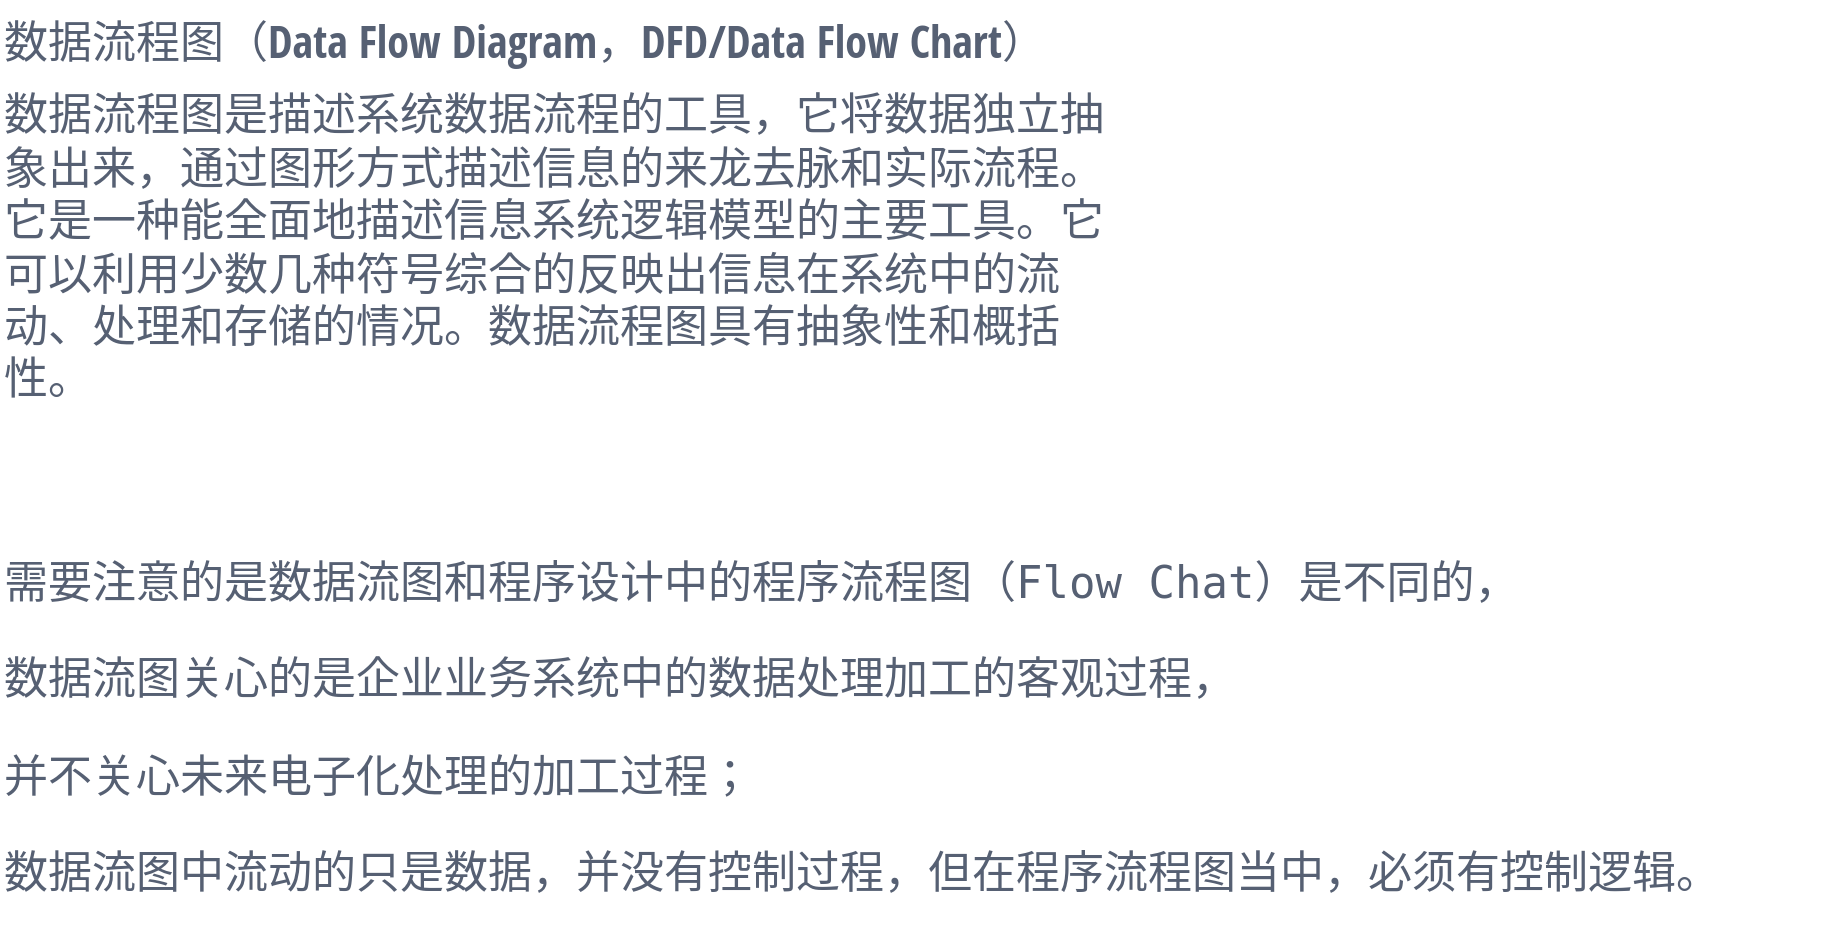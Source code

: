 <mxfile version="20.3.7" type="github" pages="3">
  <diagram id="B39I9dKCzlXgFTN8kYg3" name="概念">
    <mxGraphModel dx="1422" dy="762" grid="1" gridSize="10" guides="1" tooltips="1" connect="1" arrows="1" fold="1" page="1" pageScale="1" pageWidth="827" pageHeight="1169" math="0" shadow="0">
      <root>
        <mxCell id="0" />
        <mxCell id="1" parent="0" />
        <mxCell id="RYAseaVnfkrnpRY-kI1U-1" value="&lt;p style=&quot;box-sizing: border-box; margin: 0px 0px 10px; color: rgb(86, 96, 115); font-family: &amp;quot;Open Sans Condensed&amp;quot;, &amp;quot;Helvetica Neue&amp;quot;, helvetica, arial, sans-serif; font-size: 22px; font-style: normal; font-variant-ligatures: normal; font-variant-caps: normal; font-weight: 400; letter-spacing: normal; orphans: 2; text-align: start; text-indent: 0px; text-transform: none; widows: 2; word-spacing: 0px; -webkit-text-stroke-width: 0px; background-color: rgb(255, 255, 255); text-decoration-thickness: initial; text-decoration-style: initial; text-decoration-color: initial;&quot;&gt;数据流程图（Data Flow Diagram，DFD/Data Flow Chart）&lt;/p&gt;&lt;div style=&quot;box-sizing: border-box; color: rgb(86, 96, 115); font-family: &amp;quot;Open Sans Condensed&amp;quot;, &amp;quot;Helvetica Neue&amp;quot;, helvetica, arial, sans-serif; font-size: 22px; font-style: normal; font-variant-ligatures: normal; font-variant-caps: normal; font-weight: 400; letter-spacing: normal; orphans: 2; text-align: start; text-indent: 0px; text-transform: none; widows: 2; word-spacing: 0px; -webkit-text-stroke-width: 0px; background-color: rgb(255, 255, 255); text-decoration-thickness: initial; text-decoration-style: initial; text-decoration-color: initial;&quot; class=&quot;para&quot;&gt;数据流程图是描述系统数据流程的工具，它将数据独立抽象出来，通过图形方式描述信息的来龙去脉和实际流程。它是一种能全面地描述信息系统逻辑模型的主要工具。它可以利用少数几种符号综合的反映出信息在系统中的流动、处理和存储的情况。数据流程图具有抽象性和概括性。&lt;/div&gt;" style="text;whiteSpace=wrap;html=1;" vertex="1" parent="1">
          <mxGeometry x="150" y="260" width="560" height="240" as="geometry" />
        </mxCell>
        <mxCell id="m8w7AtP6lzkXItdyQlOu-1" value="&lt;pre style=&quot;box-sizing: border-box; overflow: auto; font-family: monospace, monospace; font-size: 22px; color: rgb(86, 96, 115); font-style: normal; font-variant-ligatures: normal; font-variant-caps: normal; font-weight: 400; letter-spacing: normal; orphans: 2; text-align: start; text-indent: 0px; text-transform: none; widows: 2; word-spacing: 0px; -webkit-text-stroke-width: 0px; text-decoration-thickness: initial; text-decoration-style: initial; text-decoration-color: initial;&quot; class=&quot;best-text mb-10&quot;&gt;需要注意的是数据流图和程序设计中的程序流程图（Flow Chat）是不同的，&lt;/pre&gt;&lt;pre style=&quot;box-sizing: border-box; overflow: auto; font-family: monospace, monospace; font-size: 22px; color: rgb(86, 96, 115); font-style: normal; font-variant-ligatures: normal; font-variant-caps: normal; font-weight: 400; letter-spacing: normal; orphans: 2; text-align: start; text-indent: 0px; text-transform: none; widows: 2; word-spacing: 0px; -webkit-text-stroke-width: 0px; text-decoration-thickness: initial; text-decoration-style: initial; text-decoration-color: initial;&quot; class=&quot;best-text mb-10&quot;&gt;数据流图关心的是企业业务系统中的数据处理加工的客观过程，&lt;/pre&gt;&lt;pre style=&quot;box-sizing: border-box; overflow: auto; font-family: monospace, monospace; font-size: 22px; color: rgb(86, 96, 115); font-style: normal; font-variant-ligatures: normal; font-variant-caps: normal; font-weight: 400; letter-spacing: normal; orphans: 2; text-align: start; text-indent: 0px; text-transform: none; widows: 2; word-spacing: 0px; -webkit-text-stroke-width: 0px; text-decoration-thickness: initial; text-decoration-style: initial; text-decoration-color: initial;&quot; class=&quot;best-text mb-10&quot;&gt;并不关心未来电子化处理的加工过程；&lt;/pre&gt;&lt;pre style=&quot;box-sizing: border-box; overflow: auto; font-family: monospace, monospace; font-size: 22px; color: rgb(86, 96, 115); font-style: normal; font-variant-ligatures: normal; font-variant-caps: normal; font-weight: 400; letter-spacing: normal; orphans: 2; text-align: start; text-indent: 0px; text-transform: none; widows: 2; word-spacing: 0px; -webkit-text-stroke-width: 0px; text-decoration-thickness: initial; text-decoration-style: initial; text-decoration-color: initial;&quot; class=&quot;best-text mb-10&quot;&gt;数据流图中流动的只是数据，并没有控制过程，但在程序流程图当中，必须有控制逻辑。&lt;/pre&gt;" style="text;html=1;fontSize=16;fontFamily=阿里汉仪智能黑体;whiteSpace=wrap;labelBackgroundColor=none;" vertex="1" parent="1">
          <mxGeometry x="150" y="510" width="920" height="200" as="geometry" />
        </mxCell>
      </root>
    </mxGraphModel>
  </diagram>
  <diagram id="cBr9ChNsU1tGqRffmDF2" name="基本符号">
    <mxGraphModel dx="1422" dy="762" grid="1" gridSize="10" guides="1" tooltips="1" connect="1" arrows="1" fold="1" page="1" pageScale="1" pageWidth="827" pageHeight="1169" math="0" shadow="0">
      <root>
        <mxCell id="0" />
        <mxCell id="1" parent="0" />
        <mxCell id="XE_Hi0BEHQyicuHPGzqu-1" value="外部实体" style="html=1;dashed=0;whitespace=wrap;" vertex="1" parent="1">
          <mxGeometry x="140" y="165" width="100" height="50" as="geometry" />
        </mxCell>
        <mxCell id="XE_Hi0BEHQyicuHPGzqu-2" value="&lt;h1&gt;外部实体&lt;/h1&gt;&lt;p&gt;&lt;span style=&quot;color: rgb(18, 18, 18); font-family: -apple-system, BlinkMacSystemFont, &amp;quot;Helvetica Neue&amp;quot;, &amp;quot;PingFang SC&amp;quot;, &amp;quot;Microsoft YaHei&amp;quot;, &amp;quot;Source Han Sans SC&amp;quot;, &amp;quot;Noto Sans CJK SC&amp;quot;, &amp;quot;WenQuanYi Micro Hei&amp;quot;, sans-serif; font-size: medium; background-color: rgb(255, 255, 255);&quot;&gt;指系统之外、又与系统有联系的人或事物，它表达了该系统数据的外部来源和去处；&lt;/span&gt;&lt;br&gt;&lt;/p&gt;" style="text;html=1;strokeColor=none;fillColor=none;spacing=5;spacingTop=-20;whiteSpace=wrap;overflow=hidden;rounded=0;" vertex="1" parent="1">
          <mxGeometry x="290" y="130" width="200" height="135" as="geometry" />
        </mxCell>
        <mxCell id="XE_Hi0BEHQyicuHPGzqu-3" value="" style="shape=ellipse;html=1;dashed=0;whitespace=wrap;perimeter=ellipsePerimeter;" vertex="1" parent="1">
          <mxGeometry x="140" y="335" width="100" height="50" as="geometry" />
        </mxCell>
        <mxCell id="XE_Hi0BEHQyicuHPGzqu-4" value="&lt;h1&gt;数据加工&lt;/h1&gt;&lt;p&gt;&lt;span style=&quot;color: rgb(18, 18, 18); font-family: -apple-system, BlinkMacSystemFont, &amp;quot;Helvetica Neue&amp;quot;, &amp;quot;PingFang SC&amp;quot;, &amp;quot;Microsoft YaHei&amp;quot;, &amp;quot;Source Han Sans SC&amp;quot;, &amp;quot;Noto Sans CJK SC&amp;quot;, &amp;quot;WenQuanYi Micro Hei&amp;quot;, sans-serif; font-size: medium; background-color: rgb(255, 255, 255);&quot;&gt;描述输入数据流到输出数据之间的变换，也就是输入数据流经过什么处理后变成了输出数据。&lt;/span&gt;&lt;br&gt;&lt;/p&gt;" style="text;html=1;strokeColor=none;fillColor=none;spacing=5;spacingTop=-20;whiteSpace=wrap;overflow=hidden;rounded=0;" vertex="1" parent="1">
          <mxGeometry x="300" y="292.5" width="200" height="135" as="geometry" />
        </mxCell>
        <mxCell id="XE_Hi0BEHQyicuHPGzqu-5" value="" style="html=1;dashed=0;whitespace=wrap;shape=partialRectangle;right=0;left=0;" vertex="1" parent="1">
          <mxGeometry x="140" y="505" width="100" height="30" as="geometry" />
        </mxCell>
        <mxCell id="XE_Hi0BEHQyicuHPGzqu-6" value="&lt;h1&gt;数据存储&lt;/h1&gt;&lt;p&gt;&lt;span style=&quot;color: rgb(18, 18, 18); font-family: -apple-system, BlinkMacSystemFont, &amp;quot;Helvetica Neue&amp;quot;, &amp;quot;PingFang SC&amp;quot;, &amp;quot;Microsoft YaHei&amp;quot;, &amp;quot;Source Han Sans SC&amp;quot;, &amp;quot;Noto Sans CJK SC&amp;quot;, &amp;quot;WenQuanYi Micro Hei&amp;quot;, sans-serif; font-size: medium; background-color: rgb(255, 255, 255);&quot;&gt;某种数据保存后的逻辑统称，不是指保存数据的物理地点和物理介质。每个数据存储都有一个名字。&lt;/span&gt;&lt;br&gt;&lt;/p&gt;" style="text;html=1;strokeColor=none;fillColor=none;spacing=5;spacingTop=-20;whiteSpace=wrap;overflow=hidden;rounded=0;" vertex="1" parent="1">
          <mxGeometry x="300" y="452.5" width="200" height="135" as="geometry" />
        </mxCell>
        <mxCell id="XE_Hi0BEHQyicuHPGzqu-7" value="" style="endArrow=classic;html=1;rounded=0;edgeStyle=orthogonalEdgeStyle;curved=1;" edge="1" parent="1">
          <mxGeometry width="50" height="50" relative="1" as="geometry">
            <mxPoint x="170" y="695" as="sourcePoint" />
            <mxPoint x="220" y="645" as="targetPoint" />
          </mxGeometry>
        </mxCell>
        <mxCell id="XE_Hi0BEHQyicuHPGzqu-8" value="&lt;h1&gt;数据流&lt;/h1&gt;&lt;p&gt;&lt;span style=&quot;color: rgb(18, 18, 18); font-family: -apple-system, BlinkMacSystemFont, &amp;quot;Helvetica Neue&amp;quot;, &amp;quot;PingFang SC&amp;quot;, &amp;quot;Microsoft YaHei&amp;quot;, &amp;quot;Source Han Sans SC&amp;quot;, &amp;quot;Noto Sans CJK SC&amp;quot;, &amp;quot;WenQuanYi Micro Hei&amp;quot;, sans-serif; font-size: medium; background-color: rgb(255, 255, 255);&quot;&gt;处理功能的输入/输出，箭头表示数据流向。&lt;/span&gt;&lt;br&gt;&lt;/p&gt;" style="text;html=1;strokeColor=none;fillColor=none;spacing=5;spacingTop=-20;whiteSpace=wrap;overflow=hidden;rounded=0;" vertex="1" parent="1">
          <mxGeometry x="300" y="625" width="200" height="135" as="geometry" />
        </mxCell>
      </root>
    </mxGraphModel>
  </diagram>
  <diagram id="jdW26GXDXsRyTCGpOuLB" name="绘制细节">
    <mxGraphModel dx="1422" dy="1931" grid="1" gridSize="10" guides="1" tooltips="1" connect="1" arrows="1" fold="1" page="1" pageScale="1" pageWidth="827" pageHeight="1169" math="0" shadow="0">
      <root>
        <mxCell id="0" />
        <mxCell id="1" parent="0" />
        <mxCell id="RJJ7kxwnZgolQymDVD6z-1" value="&lt;p style=&quot;font-style: normal; font-variant-ligatures: normal; font-variant-caps: normal; font-weight: 400; letter-spacing: normal; orphans: 2; text-indent: 0px; text-transform: none; widows: 2; word-spacing: 0px; -webkit-text-stroke-width: 0px; text-decoration-thickness: initial; text-decoration-style: initial; text-decoration-color: initial; margin: 1.4em 0px; color: rgb(18, 18, 18); font-size: 16px; text-align: start; background-color: rgb(255, 255, 255);&quot; data-pid=&quot;BN3vnVJP&quot;&gt;&lt;/p&gt;&lt;ol style=&quot;font-size: 16px;&quot;&gt;&lt;li style=&quot;font-size: 16px;&quot;&gt;&lt;font color=&quot;#1a1a1a&quot;&gt;画数据流而不是控制流。数据流反映系统“做什么”，不反映“如何做”，因此箭头上的数据流名称只能是名词或名词短语，整个图中不反映加工的执行顺序。&lt;/font&gt;&lt;/li&gt;&lt;li style=&quot;font-size: 16px;&quot;&gt;&lt;font color=&quot;#1a1a1a&quot;&gt;一般不画物质流。数据流反映能用计算机处理的数据，并不是实物，因此对目标系统的数据流图一般不要画物质流。&lt;/font&gt;&lt;/li&gt;&lt;li style=&quot;font-size: 16px;&quot;&gt;&lt;font color=&quot;#1a1a1a&quot;&gt;每个加工至少有一个输入数据流和一个输出数据流。&lt;/font&gt;&lt;/li&gt;&lt;li style=&quot;font-size: 16px;&quot;&gt;&lt;font color=&quot;#1a1a1a&quot;&gt;一个加工的输出数据流，不应与输入数据流同名，即使他们的组成完全相同。&lt;/font&gt;&lt;/li&gt;&lt;li style=&quot;font-size: 16px;&quot;&gt;&lt;font color=&quot;#1a1a1a&quot;&gt;外部实体之间不应该存在数据流，因为数据流的起点和终点中必须有一个是加工 。&lt;/font&gt;&lt;/li&gt;&lt;li style=&quot;font-size: 16px;&quot;&gt;&lt;font color=&quot;#1a1a1a&quot;&gt;如果一张数据流图中的某个加工分解成另一张数据流图时，则上层图为父图，直接下层图为子图。子图及其所有的加工都应编号（这一点，前面也提到过）。&lt;/font&gt;&lt;/li&gt;&lt;li style=&quot;font-size: 16px;&quot;&gt;&lt;font color=&quot;#1a1a1a&quot;&gt;父图与子图的平衡。父图中的某加工的输入输出流必须与他的子图的输入输出数据流在数量上和名字上相同，此即父图与子图的平衡。&lt;/font&gt;&lt;/li&gt;&lt;li style=&quot;font-size: 16px;&quot;&gt;&lt;font color=&quot;#1a1a1a&quot;&gt;当某层数据流图中的数据存储不是父图中相应加工的外部接口，而只是本图中某些加工之间的数据接口，则称这些数据存储为局部数据存储。&lt;/font&gt;&lt;/li&gt;&lt;li style=&quot;font-size: 16px;&quot;&gt;&lt;p style=&quot;box-sizing: border-box; margin: 0px 0px 10px; font-family: &amp;quot;Open Sans Condensed&amp;quot;, &amp;quot;Helvetica Neue&amp;quot;, helvetica, arial, sans-serif; background-color: rgb(255, 255, 255);&quot;&gt;&lt;font color=&quot;#1a1a1a&quot;&gt;数据流程图的绘制一般是从左到右进行。从左侧开始标出外部实体, 然后画出由外部实体产生的数据流, 再画出处理逻辑、数据流、数据存储等元素及其相互关系, 最后在流程图的右侧画出接收信息的系统外部实体。&lt;/font&gt;&lt;/p&gt;&lt;/li&gt;&lt;li style=&quot;font-size: 16px;&quot;&gt;&lt;p style=&quot;box-sizing: border-box; margin: 0px 0px 10px; font-family: &amp;quot;Open Sans Condensed&amp;quot;, &amp;quot;Helvetica Neue&amp;quot;, helvetica, arial, sans-serif; background-color: rgb(255, 255, 255);&quot;&gt;&lt;font color=&quot;#1a1a1a&quot;&gt;合理命名, 准确编号。对数据流程图的基本元素进行编号, 这样有利于编写数据字典及方便系统设计人员和用户的阅读与理解。&lt;/font&gt;&lt;/p&gt;&lt;/li&gt;&lt;li style=&quot;font-size: 16px;&quot;&gt;&lt;p style=&quot;box-sizing: border-box; margin: 0px 0px 10px; font-family: &amp;quot;Open Sans Condensed&amp;quot;, &amp;quot;Helvetica Neue&amp;quot;, helvetica, arial, sans-serif; background-color: rgb(255, 255, 255);&quot;&gt;&lt;font color=&quot;#1a1a1a&quot;&gt;数据处理流入/流出协调。只有流入没有流出, 则数据处理无需存在; 只有流出没有流入的数据处理不可能满足。&lt;/font&gt;&lt;/p&gt;&lt;/li&gt;&lt;li style=&quot;font-size: 16px;&quot;&gt;&lt;p style=&quot;box-sizing: border-box; margin: 0px 0px 10px; font-family: &amp;quot;Open Sans Condensed&amp;quot;, &amp;quot;Helvetica Neue&amp;quot;, helvetica, arial, sans-serif; background-color: rgb(255, 255, 255);&quot;&gt;&lt;font color=&quot;#1a1a1a&quot;&gt;数据存储输入/输出协调。数据存储必定有输入数据流和输出数据流, 缺少任何一个则意味着遗漏了某些加工。&lt;/font&gt;&lt;/p&gt;&lt;/li&gt;&lt;li style=&quot;font-size: 16px;&quot;&gt;&lt;p style=&quot;box-sizing: border-box; margin: 0px 0px 10px; font-family: &amp;quot;Open Sans Condensed&amp;quot;, &amp;quot;Helvetica Neue&amp;quot;, helvetica, arial, sans-serif; background-color: rgb(255, 255, 255);&quot;&gt;&lt;font color=&quot;#1a1a1a&quot;&gt;数据流至少有一端连接处理框。数据流不能直接从外部实体直接传送到数据存储, 也不能从数据存储直接传送到外部实体。&lt;/font&gt;&lt;/p&gt;&lt;/li&gt;&lt;li style=&quot;font-size: 16px;&quot;&gt;&lt;p style=&quot;box-sizing: border-box; margin: 0px 0px 10px; font-family: &amp;quot;Open Sans Condensed&amp;quot;, &amp;quot;Helvetica Neue&amp;quot;, helvetica, arial, sans-serif; background-color: rgb(255, 255, 255);&quot;&gt;&lt;font color=&quot;#1a1a1a&quot;&gt;父图与子图的平衡。子图是对父图中处理逻辑的详细描述, 因此父图中数据的输入和输出必须在子图中反映。父图与子图的平衡是数据流守恒原则的体现, 即对每一个数据处理功能来说, 要保证分解前后的输入数据流与输出数据流的数目保持不变。&lt;/font&gt;&lt;/p&gt;&lt;/li&gt;&lt;/ol&gt;&lt;p style=&quot;font-size: 16px;&quot;&gt;&lt;/p&gt;" style="text;whiteSpace=wrap;html=1;fontFamily=阿里汉仪智能黑体;fontSource=https%3A%2F%2Fhellowebfonts.oss-cn-beijing.aliyuncs.com%2F698F3099-E62F-4C3B-B30A-04FB735069FE%2F202209%2F44C5C1037925EC78.ttf;fontSize=16;" vertex="1" parent="1">
          <mxGeometry x="40" y="-1120" width="776" height="714" as="geometry" />
        </mxCell>
      </root>
    </mxGraphModel>
  </diagram>
</mxfile>
